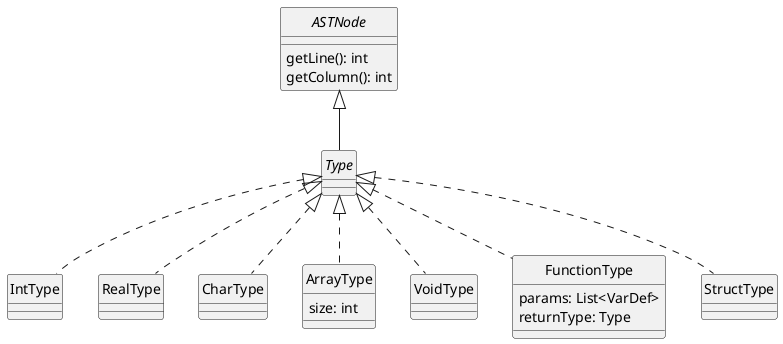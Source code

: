 @startuml Types
skinparam style strictuml
skinparam monochrome true

interface ASTNode {
    getLine(): int
    getColumn(): int
}

interface Type

class IntType

class RealType

class CharType

class ArrayType {
    size: int
}

class VoidType

class FunctionType {
    params: List<VarDef>
    returnType: Type
}

class StructType

ASTNode <|-- Type
Type <|.. IntType
Type <|.. RealType
Type <|.. CharType
Type <|.. ArrayType
Type <|.. VoidType
Type <|.. FunctionType
Type <|.. StructType

@enduml
